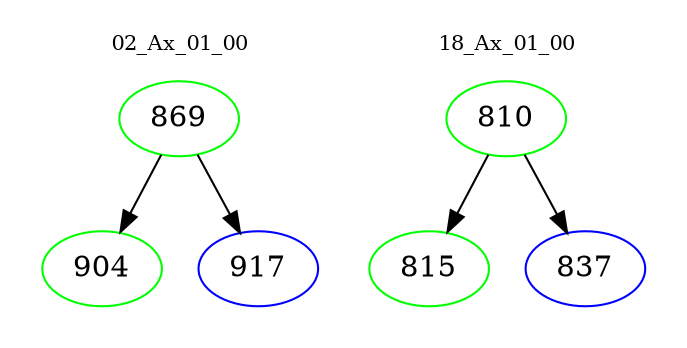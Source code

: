 digraph{
subgraph cluster_0 {
color = white
label = "02_Ax_01_00";
fontsize=10;
T0_869 [label="869", color="green"]
T0_869 -> T0_904 [color="black"]
T0_904 [label="904", color="green"]
T0_869 -> T0_917 [color="black"]
T0_917 [label="917", color="blue"]
}
subgraph cluster_1 {
color = white
label = "18_Ax_01_00";
fontsize=10;
T1_810 [label="810", color="green"]
T1_810 -> T1_815 [color="black"]
T1_815 [label="815", color="green"]
T1_810 -> T1_837 [color="black"]
T1_837 [label="837", color="blue"]
}
}
